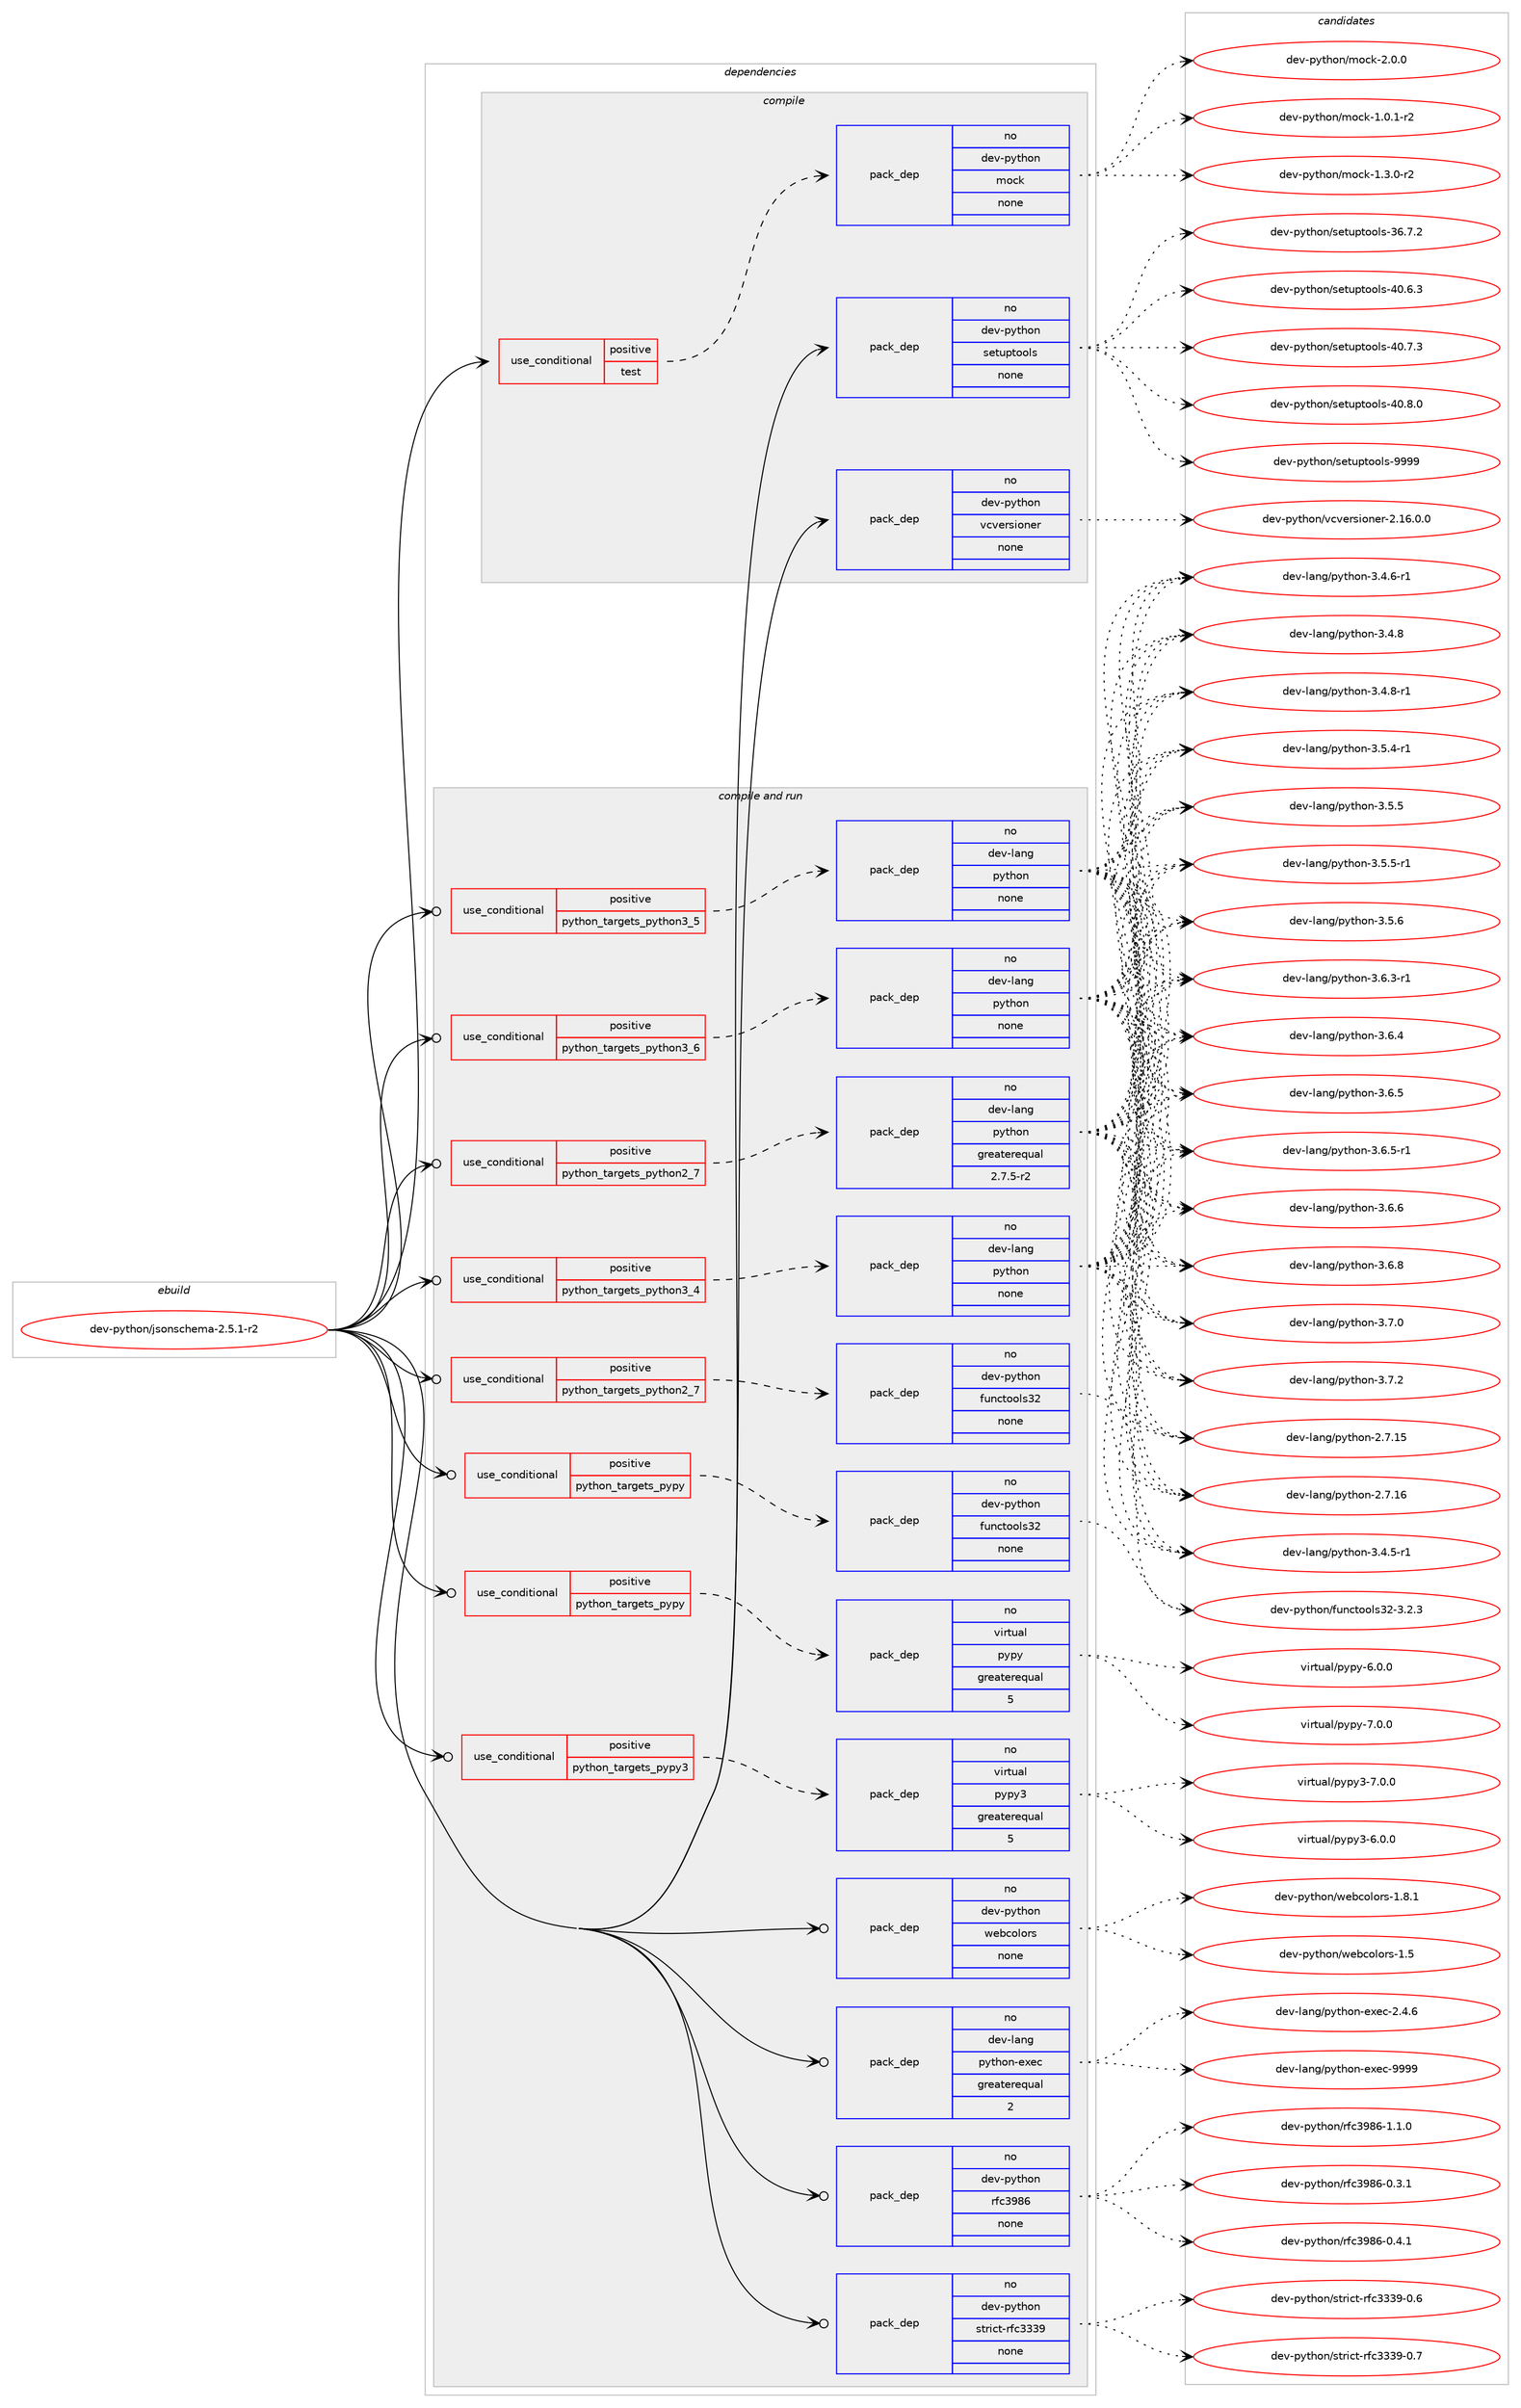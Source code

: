 digraph prolog {

# *************
# Graph options
# *************

newrank=true;
concentrate=true;
compound=true;
graph [rankdir=LR,fontname=Helvetica,fontsize=10,ranksep=1.5];#, ranksep=2.5, nodesep=0.2];
edge  [arrowhead=vee];
node  [fontname=Helvetica,fontsize=10];

# **********
# The ebuild
# **********

subgraph cluster_leftcol {
color=gray;
rank=same;
label=<<i>ebuild</i>>;
id [label="dev-python/jsonschema-2.5.1-r2", color=red, width=4, href="../dev-python/jsonschema-2.5.1-r2.svg"];
}

# ****************
# The dependencies
# ****************

subgraph cluster_midcol {
color=gray;
label=<<i>dependencies</i>>;
subgraph cluster_compile {
fillcolor="#eeeeee";
style=filled;
label=<<i>compile</i>>;
subgraph cond376495 {
dependency1415899 [label=<<TABLE BORDER="0" CELLBORDER="1" CELLSPACING="0" CELLPADDING="4"><TR><TD ROWSPAN="3" CELLPADDING="10">use_conditional</TD></TR><TR><TD>positive</TD></TR><TR><TD>test</TD></TR></TABLE>>, shape=none, color=red];
subgraph pack1016132 {
dependency1415900 [label=<<TABLE BORDER="0" CELLBORDER="1" CELLSPACING="0" CELLPADDING="4" WIDTH="220"><TR><TD ROWSPAN="6" CELLPADDING="30">pack_dep</TD></TR><TR><TD WIDTH="110">no</TD></TR><TR><TD>dev-python</TD></TR><TR><TD>mock</TD></TR><TR><TD>none</TD></TR><TR><TD></TD></TR></TABLE>>, shape=none, color=blue];
}
dependency1415899:e -> dependency1415900:w [weight=20,style="dashed",arrowhead="vee"];
}
id:e -> dependency1415899:w [weight=20,style="solid",arrowhead="vee"];
subgraph pack1016133 {
dependency1415901 [label=<<TABLE BORDER="0" CELLBORDER="1" CELLSPACING="0" CELLPADDING="4" WIDTH="220"><TR><TD ROWSPAN="6" CELLPADDING="30">pack_dep</TD></TR><TR><TD WIDTH="110">no</TD></TR><TR><TD>dev-python</TD></TR><TR><TD>setuptools</TD></TR><TR><TD>none</TD></TR><TR><TD></TD></TR></TABLE>>, shape=none, color=blue];
}
id:e -> dependency1415901:w [weight=20,style="solid",arrowhead="vee"];
subgraph pack1016134 {
dependency1415902 [label=<<TABLE BORDER="0" CELLBORDER="1" CELLSPACING="0" CELLPADDING="4" WIDTH="220"><TR><TD ROWSPAN="6" CELLPADDING="30">pack_dep</TD></TR><TR><TD WIDTH="110">no</TD></TR><TR><TD>dev-python</TD></TR><TR><TD>vcversioner</TD></TR><TR><TD>none</TD></TR><TR><TD></TD></TR></TABLE>>, shape=none, color=blue];
}
id:e -> dependency1415902:w [weight=20,style="solid",arrowhead="vee"];
}
subgraph cluster_compileandrun {
fillcolor="#eeeeee";
style=filled;
label=<<i>compile and run</i>>;
subgraph cond376496 {
dependency1415903 [label=<<TABLE BORDER="0" CELLBORDER="1" CELLSPACING="0" CELLPADDING="4"><TR><TD ROWSPAN="3" CELLPADDING="10">use_conditional</TD></TR><TR><TD>positive</TD></TR><TR><TD>python_targets_pypy</TD></TR></TABLE>>, shape=none, color=red];
subgraph pack1016135 {
dependency1415904 [label=<<TABLE BORDER="0" CELLBORDER="1" CELLSPACING="0" CELLPADDING="4" WIDTH="220"><TR><TD ROWSPAN="6" CELLPADDING="30">pack_dep</TD></TR><TR><TD WIDTH="110">no</TD></TR><TR><TD>dev-python</TD></TR><TR><TD>functools32</TD></TR><TR><TD>none</TD></TR><TR><TD></TD></TR></TABLE>>, shape=none, color=blue];
}
dependency1415903:e -> dependency1415904:w [weight=20,style="dashed",arrowhead="vee"];
}
id:e -> dependency1415903:w [weight=20,style="solid",arrowhead="odotvee"];
subgraph cond376497 {
dependency1415905 [label=<<TABLE BORDER="0" CELLBORDER="1" CELLSPACING="0" CELLPADDING="4"><TR><TD ROWSPAN="3" CELLPADDING="10">use_conditional</TD></TR><TR><TD>positive</TD></TR><TR><TD>python_targets_pypy</TD></TR></TABLE>>, shape=none, color=red];
subgraph pack1016136 {
dependency1415906 [label=<<TABLE BORDER="0" CELLBORDER="1" CELLSPACING="0" CELLPADDING="4" WIDTH="220"><TR><TD ROWSPAN="6" CELLPADDING="30">pack_dep</TD></TR><TR><TD WIDTH="110">no</TD></TR><TR><TD>virtual</TD></TR><TR><TD>pypy</TD></TR><TR><TD>greaterequal</TD></TR><TR><TD>5</TD></TR></TABLE>>, shape=none, color=blue];
}
dependency1415905:e -> dependency1415906:w [weight=20,style="dashed",arrowhead="vee"];
}
id:e -> dependency1415905:w [weight=20,style="solid",arrowhead="odotvee"];
subgraph cond376498 {
dependency1415907 [label=<<TABLE BORDER="0" CELLBORDER="1" CELLSPACING="0" CELLPADDING="4"><TR><TD ROWSPAN="3" CELLPADDING="10">use_conditional</TD></TR><TR><TD>positive</TD></TR><TR><TD>python_targets_pypy3</TD></TR></TABLE>>, shape=none, color=red];
subgraph pack1016137 {
dependency1415908 [label=<<TABLE BORDER="0" CELLBORDER="1" CELLSPACING="0" CELLPADDING="4" WIDTH="220"><TR><TD ROWSPAN="6" CELLPADDING="30">pack_dep</TD></TR><TR><TD WIDTH="110">no</TD></TR><TR><TD>virtual</TD></TR><TR><TD>pypy3</TD></TR><TR><TD>greaterequal</TD></TR><TR><TD>5</TD></TR></TABLE>>, shape=none, color=blue];
}
dependency1415907:e -> dependency1415908:w [weight=20,style="dashed",arrowhead="vee"];
}
id:e -> dependency1415907:w [weight=20,style="solid",arrowhead="odotvee"];
subgraph cond376499 {
dependency1415909 [label=<<TABLE BORDER="0" CELLBORDER="1" CELLSPACING="0" CELLPADDING="4"><TR><TD ROWSPAN="3" CELLPADDING="10">use_conditional</TD></TR><TR><TD>positive</TD></TR><TR><TD>python_targets_python2_7</TD></TR></TABLE>>, shape=none, color=red];
subgraph pack1016138 {
dependency1415910 [label=<<TABLE BORDER="0" CELLBORDER="1" CELLSPACING="0" CELLPADDING="4" WIDTH="220"><TR><TD ROWSPAN="6" CELLPADDING="30">pack_dep</TD></TR><TR><TD WIDTH="110">no</TD></TR><TR><TD>dev-lang</TD></TR><TR><TD>python</TD></TR><TR><TD>greaterequal</TD></TR><TR><TD>2.7.5-r2</TD></TR></TABLE>>, shape=none, color=blue];
}
dependency1415909:e -> dependency1415910:w [weight=20,style="dashed",arrowhead="vee"];
}
id:e -> dependency1415909:w [weight=20,style="solid",arrowhead="odotvee"];
subgraph cond376500 {
dependency1415911 [label=<<TABLE BORDER="0" CELLBORDER="1" CELLSPACING="0" CELLPADDING="4"><TR><TD ROWSPAN="3" CELLPADDING="10">use_conditional</TD></TR><TR><TD>positive</TD></TR><TR><TD>python_targets_python2_7</TD></TR></TABLE>>, shape=none, color=red];
subgraph pack1016139 {
dependency1415912 [label=<<TABLE BORDER="0" CELLBORDER="1" CELLSPACING="0" CELLPADDING="4" WIDTH="220"><TR><TD ROWSPAN="6" CELLPADDING="30">pack_dep</TD></TR><TR><TD WIDTH="110">no</TD></TR><TR><TD>dev-python</TD></TR><TR><TD>functools32</TD></TR><TR><TD>none</TD></TR><TR><TD></TD></TR></TABLE>>, shape=none, color=blue];
}
dependency1415911:e -> dependency1415912:w [weight=20,style="dashed",arrowhead="vee"];
}
id:e -> dependency1415911:w [weight=20,style="solid",arrowhead="odotvee"];
subgraph cond376501 {
dependency1415913 [label=<<TABLE BORDER="0" CELLBORDER="1" CELLSPACING="0" CELLPADDING="4"><TR><TD ROWSPAN="3" CELLPADDING="10">use_conditional</TD></TR><TR><TD>positive</TD></TR><TR><TD>python_targets_python3_4</TD></TR></TABLE>>, shape=none, color=red];
subgraph pack1016140 {
dependency1415914 [label=<<TABLE BORDER="0" CELLBORDER="1" CELLSPACING="0" CELLPADDING="4" WIDTH="220"><TR><TD ROWSPAN="6" CELLPADDING="30">pack_dep</TD></TR><TR><TD WIDTH="110">no</TD></TR><TR><TD>dev-lang</TD></TR><TR><TD>python</TD></TR><TR><TD>none</TD></TR><TR><TD></TD></TR></TABLE>>, shape=none, color=blue];
}
dependency1415913:e -> dependency1415914:w [weight=20,style="dashed",arrowhead="vee"];
}
id:e -> dependency1415913:w [weight=20,style="solid",arrowhead="odotvee"];
subgraph cond376502 {
dependency1415915 [label=<<TABLE BORDER="0" CELLBORDER="1" CELLSPACING="0" CELLPADDING="4"><TR><TD ROWSPAN="3" CELLPADDING="10">use_conditional</TD></TR><TR><TD>positive</TD></TR><TR><TD>python_targets_python3_5</TD></TR></TABLE>>, shape=none, color=red];
subgraph pack1016141 {
dependency1415916 [label=<<TABLE BORDER="0" CELLBORDER="1" CELLSPACING="0" CELLPADDING="4" WIDTH="220"><TR><TD ROWSPAN="6" CELLPADDING="30">pack_dep</TD></TR><TR><TD WIDTH="110">no</TD></TR><TR><TD>dev-lang</TD></TR><TR><TD>python</TD></TR><TR><TD>none</TD></TR><TR><TD></TD></TR></TABLE>>, shape=none, color=blue];
}
dependency1415915:e -> dependency1415916:w [weight=20,style="dashed",arrowhead="vee"];
}
id:e -> dependency1415915:w [weight=20,style="solid",arrowhead="odotvee"];
subgraph cond376503 {
dependency1415917 [label=<<TABLE BORDER="0" CELLBORDER="1" CELLSPACING="0" CELLPADDING="4"><TR><TD ROWSPAN="3" CELLPADDING="10">use_conditional</TD></TR><TR><TD>positive</TD></TR><TR><TD>python_targets_python3_6</TD></TR></TABLE>>, shape=none, color=red];
subgraph pack1016142 {
dependency1415918 [label=<<TABLE BORDER="0" CELLBORDER="1" CELLSPACING="0" CELLPADDING="4" WIDTH="220"><TR><TD ROWSPAN="6" CELLPADDING="30">pack_dep</TD></TR><TR><TD WIDTH="110">no</TD></TR><TR><TD>dev-lang</TD></TR><TR><TD>python</TD></TR><TR><TD>none</TD></TR><TR><TD></TD></TR></TABLE>>, shape=none, color=blue];
}
dependency1415917:e -> dependency1415918:w [weight=20,style="dashed",arrowhead="vee"];
}
id:e -> dependency1415917:w [weight=20,style="solid",arrowhead="odotvee"];
subgraph pack1016143 {
dependency1415919 [label=<<TABLE BORDER="0" CELLBORDER="1" CELLSPACING="0" CELLPADDING="4" WIDTH="220"><TR><TD ROWSPAN="6" CELLPADDING="30">pack_dep</TD></TR><TR><TD WIDTH="110">no</TD></TR><TR><TD>dev-lang</TD></TR><TR><TD>python-exec</TD></TR><TR><TD>greaterequal</TD></TR><TR><TD>2</TD></TR></TABLE>>, shape=none, color=blue];
}
id:e -> dependency1415919:w [weight=20,style="solid",arrowhead="odotvee"];
subgraph pack1016144 {
dependency1415920 [label=<<TABLE BORDER="0" CELLBORDER="1" CELLSPACING="0" CELLPADDING="4" WIDTH="220"><TR><TD ROWSPAN="6" CELLPADDING="30">pack_dep</TD></TR><TR><TD WIDTH="110">no</TD></TR><TR><TD>dev-python</TD></TR><TR><TD>rfc3986</TD></TR><TR><TD>none</TD></TR><TR><TD></TD></TR></TABLE>>, shape=none, color=blue];
}
id:e -> dependency1415920:w [weight=20,style="solid",arrowhead="odotvee"];
subgraph pack1016145 {
dependency1415921 [label=<<TABLE BORDER="0" CELLBORDER="1" CELLSPACING="0" CELLPADDING="4" WIDTH="220"><TR><TD ROWSPAN="6" CELLPADDING="30">pack_dep</TD></TR><TR><TD WIDTH="110">no</TD></TR><TR><TD>dev-python</TD></TR><TR><TD>strict-rfc3339</TD></TR><TR><TD>none</TD></TR><TR><TD></TD></TR></TABLE>>, shape=none, color=blue];
}
id:e -> dependency1415921:w [weight=20,style="solid",arrowhead="odotvee"];
subgraph pack1016146 {
dependency1415922 [label=<<TABLE BORDER="0" CELLBORDER="1" CELLSPACING="0" CELLPADDING="4" WIDTH="220"><TR><TD ROWSPAN="6" CELLPADDING="30">pack_dep</TD></TR><TR><TD WIDTH="110">no</TD></TR><TR><TD>dev-python</TD></TR><TR><TD>webcolors</TD></TR><TR><TD>none</TD></TR><TR><TD></TD></TR></TABLE>>, shape=none, color=blue];
}
id:e -> dependency1415922:w [weight=20,style="solid",arrowhead="odotvee"];
}
subgraph cluster_run {
fillcolor="#eeeeee";
style=filled;
label=<<i>run</i>>;
}
}

# **************
# The candidates
# **************

subgraph cluster_choices {
rank=same;
color=gray;
label=<<i>candidates</i>>;

subgraph choice1016132 {
color=black;
nodesep=1;
choice1001011184511212111610411111047109111991074549464846494511450 [label="dev-python/mock-1.0.1-r2", color=red, width=4,href="../dev-python/mock-1.0.1-r2.svg"];
choice1001011184511212111610411111047109111991074549465146484511450 [label="dev-python/mock-1.3.0-r2", color=red, width=4,href="../dev-python/mock-1.3.0-r2.svg"];
choice100101118451121211161041111104710911199107455046484648 [label="dev-python/mock-2.0.0", color=red, width=4,href="../dev-python/mock-2.0.0.svg"];
dependency1415900:e -> choice1001011184511212111610411111047109111991074549464846494511450:w [style=dotted,weight="100"];
dependency1415900:e -> choice1001011184511212111610411111047109111991074549465146484511450:w [style=dotted,weight="100"];
dependency1415900:e -> choice100101118451121211161041111104710911199107455046484648:w [style=dotted,weight="100"];
}
subgraph choice1016133 {
color=black;
nodesep=1;
choice100101118451121211161041111104711510111611711211611111110811545515446554650 [label="dev-python/setuptools-36.7.2", color=red, width=4,href="../dev-python/setuptools-36.7.2.svg"];
choice100101118451121211161041111104711510111611711211611111110811545524846544651 [label="dev-python/setuptools-40.6.3", color=red, width=4,href="../dev-python/setuptools-40.6.3.svg"];
choice100101118451121211161041111104711510111611711211611111110811545524846554651 [label="dev-python/setuptools-40.7.3", color=red, width=4,href="../dev-python/setuptools-40.7.3.svg"];
choice100101118451121211161041111104711510111611711211611111110811545524846564648 [label="dev-python/setuptools-40.8.0", color=red, width=4,href="../dev-python/setuptools-40.8.0.svg"];
choice10010111845112121116104111110471151011161171121161111111081154557575757 [label="dev-python/setuptools-9999", color=red, width=4,href="../dev-python/setuptools-9999.svg"];
dependency1415901:e -> choice100101118451121211161041111104711510111611711211611111110811545515446554650:w [style=dotted,weight="100"];
dependency1415901:e -> choice100101118451121211161041111104711510111611711211611111110811545524846544651:w [style=dotted,weight="100"];
dependency1415901:e -> choice100101118451121211161041111104711510111611711211611111110811545524846554651:w [style=dotted,weight="100"];
dependency1415901:e -> choice100101118451121211161041111104711510111611711211611111110811545524846564648:w [style=dotted,weight="100"];
dependency1415901:e -> choice10010111845112121116104111110471151011161171121161111111081154557575757:w [style=dotted,weight="100"];
}
subgraph choice1016134 {
color=black;
nodesep=1;
choice100101118451121211161041111104711899118101114115105111110101114455046495446484648 [label="dev-python/vcversioner-2.16.0.0", color=red, width=4,href="../dev-python/vcversioner-2.16.0.0.svg"];
dependency1415902:e -> choice100101118451121211161041111104711899118101114115105111110101114455046495446484648:w [style=dotted,weight="100"];
}
subgraph choice1016135 {
color=black;
nodesep=1;
choice1001011184511212111610411111047102117110991161111111081155150455146504651 [label="dev-python/functools32-3.2.3", color=red, width=4,href="../dev-python/functools32-3.2.3.svg"];
dependency1415904:e -> choice1001011184511212111610411111047102117110991161111111081155150455146504651:w [style=dotted,weight="100"];
}
subgraph choice1016136 {
color=black;
nodesep=1;
choice1181051141161179710847112121112121455446484648 [label="virtual/pypy-6.0.0", color=red, width=4,href="../virtual/pypy-6.0.0.svg"];
choice1181051141161179710847112121112121455546484648 [label="virtual/pypy-7.0.0", color=red, width=4,href="../virtual/pypy-7.0.0.svg"];
dependency1415906:e -> choice1181051141161179710847112121112121455446484648:w [style=dotted,weight="100"];
dependency1415906:e -> choice1181051141161179710847112121112121455546484648:w [style=dotted,weight="100"];
}
subgraph choice1016137 {
color=black;
nodesep=1;
choice118105114116117971084711212111212151455446484648 [label="virtual/pypy3-6.0.0", color=red, width=4,href="../virtual/pypy3-6.0.0.svg"];
choice118105114116117971084711212111212151455546484648 [label="virtual/pypy3-7.0.0", color=red, width=4,href="../virtual/pypy3-7.0.0.svg"];
dependency1415908:e -> choice118105114116117971084711212111212151455446484648:w [style=dotted,weight="100"];
dependency1415908:e -> choice118105114116117971084711212111212151455546484648:w [style=dotted,weight="100"];
}
subgraph choice1016138 {
color=black;
nodesep=1;
choice10010111845108971101034711212111610411111045504655464953 [label="dev-lang/python-2.7.15", color=red, width=4,href="../dev-lang/python-2.7.15.svg"];
choice10010111845108971101034711212111610411111045504655464954 [label="dev-lang/python-2.7.16", color=red, width=4,href="../dev-lang/python-2.7.16.svg"];
choice1001011184510897110103471121211161041111104551465246534511449 [label="dev-lang/python-3.4.5-r1", color=red, width=4,href="../dev-lang/python-3.4.5-r1.svg"];
choice1001011184510897110103471121211161041111104551465246544511449 [label="dev-lang/python-3.4.6-r1", color=red, width=4,href="../dev-lang/python-3.4.6-r1.svg"];
choice100101118451089711010347112121116104111110455146524656 [label="dev-lang/python-3.4.8", color=red, width=4,href="../dev-lang/python-3.4.8.svg"];
choice1001011184510897110103471121211161041111104551465246564511449 [label="dev-lang/python-3.4.8-r1", color=red, width=4,href="../dev-lang/python-3.4.8-r1.svg"];
choice1001011184510897110103471121211161041111104551465346524511449 [label="dev-lang/python-3.5.4-r1", color=red, width=4,href="../dev-lang/python-3.5.4-r1.svg"];
choice100101118451089711010347112121116104111110455146534653 [label="dev-lang/python-3.5.5", color=red, width=4,href="../dev-lang/python-3.5.5.svg"];
choice1001011184510897110103471121211161041111104551465346534511449 [label="dev-lang/python-3.5.5-r1", color=red, width=4,href="../dev-lang/python-3.5.5-r1.svg"];
choice100101118451089711010347112121116104111110455146534654 [label="dev-lang/python-3.5.6", color=red, width=4,href="../dev-lang/python-3.5.6.svg"];
choice1001011184510897110103471121211161041111104551465446514511449 [label="dev-lang/python-3.6.3-r1", color=red, width=4,href="../dev-lang/python-3.6.3-r1.svg"];
choice100101118451089711010347112121116104111110455146544652 [label="dev-lang/python-3.6.4", color=red, width=4,href="../dev-lang/python-3.6.4.svg"];
choice100101118451089711010347112121116104111110455146544653 [label="dev-lang/python-3.6.5", color=red, width=4,href="../dev-lang/python-3.6.5.svg"];
choice1001011184510897110103471121211161041111104551465446534511449 [label="dev-lang/python-3.6.5-r1", color=red, width=4,href="../dev-lang/python-3.6.5-r1.svg"];
choice100101118451089711010347112121116104111110455146544654 [label="dev-lang/python-3.6.6", color=red, width=4,href="../dev-lang/python-3.6.6.svg"];
choice100101118451089711010347112121116104111110455146544656 [label="dev-lang/python-3.6.8", color=red, width=4,href="../dev-lang/python-3.6.8.svg"];
choice100101118451089711010347112121116104111110455146554648 [label="dev-lang/python-3.7.0", color=red, width=4,href="../dev-lang/python-3.7.0.svg"];
choice100101118451089711010347112121116104111110455146554650 [label="dev-lang/python-3.7.2", color=red, width=4,href="../dev-lang/python-3.7.2.svg"];
dependency1415910:e -> choice10010111845108971101034711212111610411111045504655464953:w [style=dotted,weight="100"];
dependency1415910:e -> choice10010111845108971101034711212111610411111045504655464954:w [style=dotted,weight="100"];
dependency1415910:e -> choice1001011184510897110103471121211161041111104551465246534511449:w [style=dotted,weight="100"];
dependency1415910:e -> choice1001011184510897110103471121211161041111104551465246544511449:w [style=dotted,weight="100"];
dependency1415910:e -> choice100101118451089711010347112121116104111110455146524656:w [style=dotted,weight="100"];
dependency1415910:e -> choice1001011184510897110103471121211161041111104551465246564511449:w [style=dotted,weight="100"];
dependency1415910:e -> choice1001011184510897110103471121211161041111104551465346524511449:w [style=dotted,weight="100"];
dependency1415910:e -> choice100101118451089711010347112121116104111110455146534653:w [style=dotted,weight="100"];
dependency1415910:e -> choice1001011184510897110103471121211161041111104551465346534511449:w [style=dotted,weight="100"];
dependency1415910:e -> choice100101118451089711010347112121116104111110455146534654:w [style=dotted,weight="100"];
dependency1415910:e -> choice1001011184510897110103471121211161041111104551465446514511449:w [style=dotted,weight="100"];
dependency1415910:e -> choice100101118451089711010347112121116104111110455146544652:w [style=dotted,weight="100"];
dependency1415910:e -> choice100101118451089711010347112121116104111110455146544653:w [style=dotted,weight="100"];
dependency1415910:e -> choice1001011184510897110103471121211161041111104551465446534511449:w [style=dotted,weight="100"];
dependency1415910:e -> choice100101118451089711010347112121116104111110455146544654:w [style=dotted,weight="100"];
dependency1415910:e -> choice100101118451089711010347112121116104111110455146544656:w [style=dotted,weight="100"];
dependency1415910:e -> choice100101118451089711010347112121116104111110455146554648:w [style=dotted,weight="100"];
dependency1415910:e -> choice100101118451089711010347112121116104111110455146554650:w [style=dotted,weight="100"];
}
subgraph choice1016139 {
color=black;
nodesep=1;
choice1001011184511212111610411111047102117110991161111111081155150455146504651 [label="dev-python/functools32-3.2.3", color=red, width=4,href="../dev-python/functools32-3.2.3.svg"];
dependency1415912:e -> choice1001011184511212111610411111047102117110991161111111081155150455146504651:w [style=dotted,weight="100"];
}
subgraph choice1016140 {
color=black;
nodesep=1;
choice10010111845108971101034711212111610411111045504655464953 [label="dev-lang/python-2.7.15", color=red, width=4,href="../dev-lang/python-2.7.15.svg"];
choice10010111845108971101034711212111610411111045504655464954 [label="dev-lang/python-2.7.16", color=red, width=4,href="../dev-lang/python-2.7.16.svg"];
choice1001011184510897110103471121211161041111104551465246534511449 [label="dev-lang/python-3.4.5-r1", color=red, width=4,href="../dev-lang/python-3.4.5-r1.svg"];
choice1001011184510897110103471121211161041111104551465246544511449 [label="dev-lang/python-3.4.6-r1", color=red, width=4,href="../dev-lang/python-3.4.6-r1.svg"];
choice100101118451089711010347112121116104111110455146524656 [label="dev-lang/python-3.4.8", color=red, width=4,href="../dev-lang/python-3.4.8.svg"];
choice1001011184510897110103471121211161041111104551465246564511449 [label="dev-lang/python-3.4.8-r1", color=red, width=4,href="../dev-lang/python-3.4.8-r1.svg"];
choice1001011184510897110103471121211161041111104551465346524511449 [label="dev-lang/python-3.5.4-r1", color=red, width=4,href="../dev-lang/python-3.5.4-r1.svg"];
choice100101118451089711010347112121116104111110455146534653 [label="dev-lang/python-3.5.5", color=red, width=4,href="../dev-lang/python-3.5.5.svg"];
choice1001011184510897110103471121211161041111104551465346534511449 [label="dev-lang/python-3.5.5-r1", color=red, width=4,href="../dev-lang/python-3.5.5-r1.svg"];
choice100101118451089711010347112121116104111110455146534654 [label="dev-lang/python-3.5.6", color=red, width=4,href="../dev-lang/python-3.5.6.svg"];
choice1001011184510897110103471121211161041111104551465446514511449 [label="dev-lang/python-3.6.3-r1", color=red, width=4,href="../dev-lang/python-3.6.3-r1.svg"];
choice100101118451089711010347112121116104111110455146544652 [label="dev-lang/python-3.6.4", color=red, width=4,href="../dev-lang/python-3.6.4.svg"];
choice100101118451089711010347112121116104111110455146544653 [label="dev-lang/python-3.6.5", color=red, width=4,href="../dev-lang/python-3.6.5.svg"];
choice1001011184510897110103471121211161041111104551465446534511449 [label="dev-lang/python-3.6.5-r1", color=red, width=4,href="../dev-lang/python-3.6.5-r1.svg"];
choice100101118451089711010347112121116104111110455146544654 [label="dev-lang/python-3.6.6", color=red, width=4,href="../dev-lang/python-3.6.6.svg"];
choice100101118451089711010347112121116104111110455146544656 [label="dev-lang/python-3.6.8", color=red, width=4,href="../dev-lang/python-3.6.8.svg"];
choice100101118451089711010347112121116104111110455146554648 [label="dev-lang/python-3.7.0", color=red, width=4,href="../dev-lang/python-3.7.0.svg"];
choice100101118451089711010347112121116104111110455146554650 [label="dev-lang/python-3.7.2", color=red, width=4,href="../dev-lang/python-3.7.2.svg"];
dependency1415914:e -> choice10010111845108971101034711212111610411111045504655464953:w [style=dotted,weight="100"];
dependency1415914:e -> choice10010111845108971101034711212111610411111045504655464954:w [style=dotted,weight="100"];
dependency1415914:e -> choice1001011184510897110103471121211161041111104551465246534511449:w [style=dotted,weight="100"];
dependency1415914:e -> choice1001011184510897110103471121211161041111104551465246544511449:w [style=dotted,weight="100"];
dependency1415914:e -> choice100101118451089711010347112121116104111110455146524656:w [style=dotted,weight="100"];
dependency1415914:e -> choice1001011184510897110103471121211161041111104551465246564511449:w [style=dotted,weight="100"];
dependency1415914:e -> choice1001011184510897110103471121211161041111104551465346524511449:w [style=dotted,weight="100"];
dependency1415914:e -> choice100101118451089711010347112121116104111110455146534653:w [style=dotted,weight="100"];
dependency1415914:e -> choice1001011184510897110103471121211161041111104551465346534511449:w [style=dotted,weight="100"];
dependency1415914:e -> choice100101118451089711010347112121116104111110455146534654:w [style=dotted,weight="100"];
dependency1415914:e -> choice1001011184510897110103471121211161041111104551465446514511449:w [style=dotted,weight="100"];
dependency1415914:e -> choice100101118451089711010347112121116104111110455146544652:w [style=dotted,weight="100"];
dependency1415914:e -> choice100101118451089711010347112121116104111110455146544653:w [style=dotted,weight="100"];
dependency1415914:e -> choice1001011184510897110103471121211161041111104551465446534511449:w [style=dotted,weight="100"];
dependency1415914:e -> choice100101118451089711010347112121116104111110455146544654:w [style=dotted,weight="100"];
dependency1415914:e -> choice100101118451089711010347112121116104111110455146544656:w [style=dotted,weight="100"];
dependency1415914:e -> choice100101118451089711010347112121116104111110455146554648:w [style=dotted,weight="100"];
dependency1415914:e -> choice100101118451089711010347112121116104111110455146554650:w [style=dotted,weight="100"];
}
subgraph choice1016141 {
color=black;
nodesep=1;
choice10010111845108971101034711212111610411111045504655464953 [label="dev-lang/python-2.7.15", color=red, width=4,href="../dev-lang/python-2.7.15.svg"];
choice10010111845108971101034711212111610411111045504655464954 [label="dev-lang/python-2.7.16", color=red, width=4,href="../dev-lang/python-2.7.16.svg"];
choice1001011184510897110103471121211161041111104551465246534511449 [label="dev-lang/python-3.4.5-r1", color=red, width=4,href="../dev-lang/python-3.4.5-r1.svg"];
choice1001011184510897110103471121211161041111104551465246544511449 [label="dev-lang/python-3.4.6-r1", color=red, width=4,href="../dev-lang/python-3.4.6-r1.svg"];
choice100101118451089711010347112121116104111110455146524656 [label="dev-lang/python-3.4.8", color=red, width=4,href="../dev-lang/python-3.4.8.svg"];
choice1001011184510897110103471121211161041111104551465246564511449 [label="dev-lang/python-3.4.8-r1", color=red, width=4,href="../dev-lang/python-3.4.8-r1.svg"];
choice1001011184510897110103471121211161041111104551465346524511449 [label="dev-lang/python-3.5.4-r1", color=red, width=4,href="../dev-lang/python-3.5.4-r1.svg"];
choice100101118451089711010347112121116104111110455146534653 [label="dev-lang/python-3.5.5", color=red, width=4,href="../dev-lang/python-3.5.5.svg"];
choice1001011184510897110103471121211161041111104551465346534511449 [label="dev-lang/python-3.5.5-r1", color=red, width=4,href="../dev-lang/python-3.5.5-r1.svg"];
choice100101118451089711010347112121116104111110455146534654 [label="dev-lang/python-3.5.6", color=red, width=4,href="../dev-lang/python-3.5.6.svg"];
choice1001011184510897110103471121211161041111104551465446514511449 [label="dev-lang/python-3.6.3-r1", color=red, width=4,href="../dev-lang/python-3.6.3-r1.svg"];
choice100101118451089711010347112121116104111110455146544652 [label="dev-lang/python-3.6.4", color=red, width=4,href="../dev-lang/python-3.6.4.svg"];
choice100101118451089711010347112121116104111110455146544653 [label="dev-lang/python-3.6.5", color=red, width=4,href="../dev-lang/python-3.6.5.svg"];
choice1001011184510897110103471121211161041111104551465446534511449 [label="dev-lang/python-3.6.5-r1", color=red, width=4,href="../dev-lang/python-3.6.5-r1.svg"];
choice100101118451089711010347112121116104111110455146544654 [label="dev-lang/python-3.6.6", color=red, width=4,href="../dev-lang/python-3.6.6.svg"];
choice100101118451089711010347112121116104111110455146544656 [label="dev-lang/python-3.6.8", color=red, width=4,href="../dev-lang/python-3.6.8.svg"];
choice100101118451089711010347112121116104111110455146554648 [label="dev-lang/python-3.7.0", color=red, width=4,href="../dev-lang/python-3.7.0.svg"];
choice100101118451089711010347112121116104111110455146554650 [label="dev-lang/python-3.7.2", color=red, width=4,href="../dev-lang/python-3.7.2.svg"];
dependency1415916:e -> choice10010111845108971101034711212111610411111045504655464953:w [style=dotted,weight="100"];
dependency1415916:e -> choice10010111845108971101034711212111610411111045504655464954:w [style=dotted,weight="100"];
dependency1415916:e -> choice1001011184510897110103471121211161041111104551465246534511449:w [style=dotted,weight="100"];
dependency1415916:e -> choice1001011184510897110103471121211161041111104551465246544511449:w [style=dotted,weight="100"];
dependency1415916:e -> choice100101118451089711010347112121116104111110455146524656:w [style=dotted,weight="100"];
dependency1415916:e -> choice1001011184510897110103471121211161041111104551465246564511449:w [style=dotted,weight="100"];
dependency1415916:e -> choice1001011184510897110103471121211161041111104551465346524511449:w [style=dotted,weight="100"];
dependency1415916:e -> choice100101118451089711010347112121116104111110455146534653:w [style=dotted,weight="100"];
dependency1415916:e -> choice1001011184510897110103471121211161041111104551465346534511449:w [style=dotted,weight="100"];
dependency1415916:e -> choice100101118451089711010347112121116104111110455146534654:w [style=dotted,weight="100"];
dependency1415916:e -> choice1001011184510897110103471121211161041111104551465446514511449:w [style=dotted,weight="100"];
dependency1415916:e -> choice100101118451089711010347112121116104111110455146544652:w [style=dotted,weight="100"];
dependency1415916:e -> choice100101118451089711010347112121116104111110455146544653:w [style=dotted,weight="100"];
dependency1415916:e -> choice1001011184510897110103471121211161041111104551465446534511449:w [style=dotted,weight="100"];
dependency1415916:e -> choice100101118451089711010347112121116104111110455146544654:w [style=dotted,weight="100"];
dependency1415916:e -> choice100101118451089711010347112121116104111110455146544656:w [style=dotted,weight="100"];
dependency1415916:e -> choice100101118451089711010347112121116104111110455146554648:w [style=dotted,weight="100"];
dependency1415916:e -> choice100101118451089711010347112121116104111110455146554650:w [style=dotted,weight="100"];
}
subgraph choice1016142 {
color=black;
nodesep=1;
choice10010111845108971101034711212111610411111045504655464953 [label="dev-lang/python-2.7.15", color=red, width=4,href="../dev-lang/python-2.7.15.svg"];
choice10010111845108971101034711212111610411111045504655464954 [label="dev-lang/python-2.7.16", color=red, width=4,href="../dev-lang/python-2.7.16.svg"];
choice1001011184510897110103471121211161041111104551465246534511449 [label="dev-lang/python-3.4.5-r1", color=red, width=4,href="../dev-lang/python-3.4.5-r1.svg"];
choice1001011184510897110103471121211161041111104551465246544511449 [label="dev-lang/python-3.4.6-r1", color=red, width=4,href="../dev-lang/python-3.4.6-r1.svg"];
choice100101118451089711010347112121116104111110455146524656 [label="dev-lang/python-3.4.8", color=red, width=4,href="../dev-lang/python-3.4.8.svg"];
choice1001011184510897110103471121211161041111104551465246564511449 [label="dev-lang/python-3.4.8-r1", color=red, width=4,href="../dev-lang/python-3.4.8-r1.svg"];
choice1001011184510897110103471121211161041111104551465346524511449 [label="dev-lang/python-3.5.4-r1", color=red, width=4,href="../dev-lang/python-3.5.4-r1.svg"];
choice100101118451089711010347112121116104111110455146534653 [label="dev-lang/python-3.5.5", color=red, width=4,href="../dev-lang/python-3.5.5.svg"];
choice1001011184510897110103471121211161041111104551465346534511449 [label="dev-lang/python-3.5.5-r1", color=red, width=4,href="../dev-lang/python-3.5.5-r1.svg"];
choice100101118451089711010347112121116104111110455146534654 [label="dev-lang/python-3.5.6", color=red, width=4,href="../dev-lang/python-3.5.6.svg"];
choice1001011184510897110103471121211161041111104551465446514511449 [label="dev-lang/python-3.6.3-r1", color=red, width=4,href="../dev-lang/python-3.6.3-r1.svg"];
choice100101118451089711010347112121116104111110455146544652 [label="dev-lang/python-3.6.4", color=red, width=4,href="../dev-lang/python-3.6.4.svg"];
choice100101118451089711010347112121116104111110455146544653 [label="dev-lang/python-3.6.5", color=red, width=4,href="../dev-lang/python-3.6.5.svg"];
choice1001011184510897110103471121211161041111104551465446534511449 [label="dev-lang/python-3.6.5-r1", color=red, width=4,href="../dev-lang/python-3.6.5-r1.svg"];
choice100101118451089711010347112121116104111110455146544654 [label="dev-lang/python-3.6.6", color=red, width=4,href="../dev-lang/python-3.6.6.svg"];
choice100101118451089711010347112121116104111110455146544656 [label="dev-lang/python-3.6.8", color=red, width=4,href="../dev-lang/python-3.6.8.svg"];
choice100101118451089711010347112121116104111110455146554648 [label="dev-lang/python-3.7.0", color=red, width=4,href="../dev-lang/python-3.7.0.svg"];
choice100101118451089711010347112121116104111110455146554650 [label="dev-lang/python-3.7.2", color=red, width=4,href="../dev-lang/python-3.7.2.svg"];
dependency1415918:e -> choice10010111845108971101034711212111610411111045504655464953:w [style=dotted,weight="100"];
dependency1415918:e -> choice10010111845108971101034711212111610411111045504655464954:w [style=dotted,weight="100"];
dependency1415918:e -> choice1001011184510897110103471121211161041111104551465246534511449:w [style=dotted,weight="100"];
dependency1415918:e -> choice1001011184510897110103471121211161041111104551465246544511449:w [style=dotted,weight="100"];
dependency1415918:e -> choice100101118451089711010347112121116104111110455146524656:w [style=dotted,weight="100"];
dependency1415918:e -> choice1001011184510897110103471121211161041111104551465246564511449:w [style=dotted,weight="100"];
dependency1415918:e -> choice1001011184510897110103471121211161041111104551465346524511449:w [style=dotted,weight="100"];
dependency1415918:e -> choice100101118451089711010347112121116104111110455146534653:w [style=dotted,weight="100"];
dependency1415918:e -> choice1001011184510897110103471121211161041111104551465346534511449:w [style=dotted,weight="100"];
dependency1415918:e -> choice100101118451089711010347112121116104111110455146534654:w [style=dotted,weight="100"];
dependency1415918:e -> choice1001011184510897110103471121211161041111104551465446514511449:w [style=dotted,weight="100"];
dependency1415918:e -> choice100101118451089711010347112121116104111110455146544652:w [style=dotted,weight="100"];
dependency1415918:e -> choice100101118451089711010347112121116104111110455146544653:w [style=dotted,weight="100"];
dependency1415918:e -> choice1001011184510897110103471121211161041111104551465446534511449:w [style=dotted,weight="100"];
dependency1415918:e -> choice100101118451089711010347112121116104111110455146544654:w [style=dotted,weight="100"];
dependency1415918:e -> choice100101118451089711010347112121116104111110455146544656:w [style=dotted,weight="100"];
dependency1415918:e -> choice100101118451089711010347112121116104111110455146554648:w [style=dotted,weight="100"];
dependency1415918:e -> choice100101118451089711010347112121116104111110455146554650:w [style=dotted,weight="100"];
}
subgraph choice1016143 {
color=black;
nodesep=1;
choice1001011184510897110103471121211161041111104510112010199455046524654 [label="dev-lang/python-exec-2.4.6", color=red, width=4,href="../dev-lang/python-exec-2.4.6.svg"];
choice10010111845108971101034711212111610411111045101120101994557575757 [label="dev-lang/python-exec-9999", color=red, width=4,href="../dev-lang/python-exec-9999.svg"];
dependency1415919:e -> choice1001011184510897110103471121211161041111104510112010199455046524654:w [style=dotted,weight="100"];
dependency1415919:e -> choice10010111845108971101034711212111610411111045101120101994557575757:w [style=dotted,weight="100"];
}
subgraph choice1016144 {
color=black;
nodesep=1;
choice10010111845112121116104111110471141029951575654454846514649 [label="dev-python/rfc3986-0.3.1", color=red, width=4,href="../dev-python/rfc3986-0.3.1.svg"];
choice10010111845112121116104111110471141029951575654454846524649 [label="dev-python/rfc3986-0.4.1", color=red, width=4,href="../dev-python/rfc3986-0.4.1.svg"];
choice10010111845112121116104111110471141029951575654454946494648 [label="dev-python/rfc3986-1.1.0", color=red, width=4,href="../dev-python/rfc3986-1.1.0.svg"];
dependency1415920:e -> choice10010111845112121116104111110471141029951575654454846514649:w [style=dotted,weight="100"];
dependency1415920:e -> choice10010111845112121116104111110471141029951575654454846524649:w [style=dotted,weight="100"];
dependency1415920:e -> choice10010111845112121116104111110471141029951575654454946494648:w [style=dotted,weight="100"];
}
subgraph choice1016145 {
color=black;
nodesep=1;
choice10010111845112121116104111110471151161141059911645114102995151515745484654 [label="dev-python/strict-rfc3339-0.6", color=red, width=4,href="../dev-python/strict-rfc3339-0.6.svg"];
choice10010111845112121116104111110471151161141059911645114102995151515745484655 [label="dev-python/strict-rfc3339-0.7", color=red, width=4,href="../dev-python/strict-rfc3339-0.7.svg"];
dependency1415921:e -> choice10010111845112121116104111110471151161141059911645114102995151515745484654:w [style=dotted,weight="100"];
dependency1415921:e -> choice10010111845112121116104111110471151161141059911645114102995151515745484655:w [style=dotted,weight="100"];
}
subgraph choice1016146 {
color=black;
nodesep=1;
choice1001011184511212111610411111047119101989911110811111411545494653 [label="dev-python/webcolors-1.5", color=red, width=4,href="../dev-python/webcolors-1.5.svg"];
choice10010111845112121116104111110471191019899111108111114115454946564649 [label="dev-python/webcolors-1.8.1", color=red, width=4,href="../dev-python/webcolors-1.8.1.svg"];
dependency1415922:e -> choice1001011184511212111610411111047119101989911110811111411545494653:w [style=dotted,weight="100"];
dependency1415922:e -> choice10010111845112121116104111110471191019899111108111114115454946564649:w [style=dotted,weight="100"];
}
}

}
